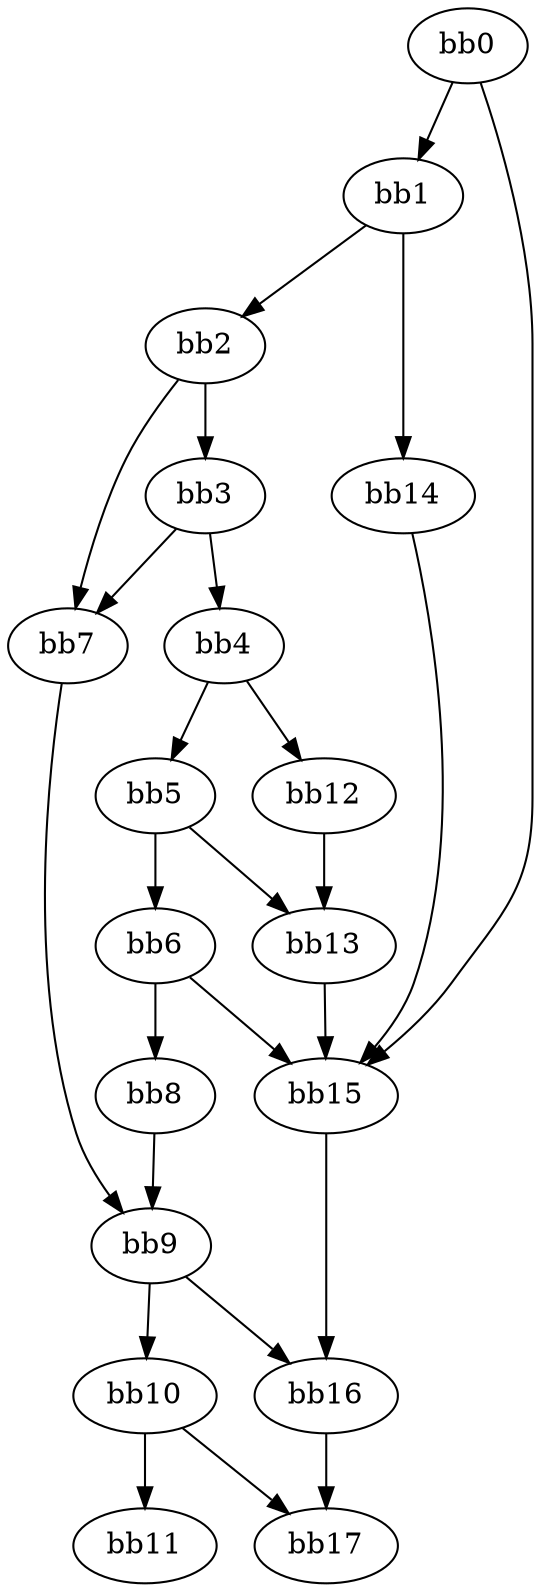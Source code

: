 digraph {
    0 [ label = "bb0\l" ]
    1 [ label = "bb1\l" ]
    2 [ label = "bb2\l" ]
    3 [ label = "bb3\l" ]
    4 [ label = "bb4\l" ]
    5 [ label = "bb5\l" ]
    6 [ label = "bb6\l" ]
    7 [ label = "bb7\l" ]
    8 [ label = "bb8\l" ]
    9 [ label = "bb9\l" ]
    10 [ label = "bb10\l" ]
    11 [ label = "bb11\l" ]
    12 [ label = "bb12\l" ]
    13 [ label = "bb13\l" ]
    14 [ label = "bb14\l" ]
    15 [ label = "bb15\l" ]
    16 [ label = "bb16\l" ]
    17 [ label = "bb17\l" ]
    0 -> 1 [ ]
    0 -> 15 [ ]
    1 -> 2 [ ]
    1 -> 14 [ ]
    2 -> 3 [ ]
    2 -> 7 [ ]
    3 -> 4 [ ]
    3 -> 7 [ ]
    4 -> 5 [ ]
    4 -> 12 [ ]
    5 -> 6 [ ]
    5 -> 13 [ ]
    6 -> 8 [ ]
    6 -> 15 [ ]
    7 -> 9 [ ]
    8 -> 9 [ ]
    9 -> 10 [ ]
    9 -> 16 [ ]
    10 -> 11 [ ]
    10 -> 17 [ ]
    12 -> 13 [ ]
    13 -> 15 [ ]
    14 -> 15 [ ]
    15 -> 16 [ ]
    16 -> 17 [ ]
}

